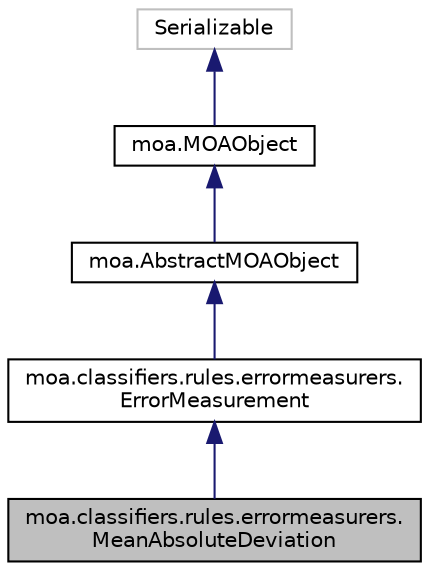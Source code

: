 digraph "moa.classifiers.rules.errormeasurers.MeanAbsoluteDeviation"
{
 // LATEX_PDF_SIZE
  edge [fontname="Helvetica",fontsize="10",labelfontname="Helvetica",labelfontsize="10"];
  node [fontname="Helvetica",fontsize="10",shape=record];
  Node1 [label="moa.classifiers.rules.errormeasurers.\lMeanAbsoluteDeviation",height=0.2,width=0.4,color="black", fillcolor="grey75", style="filled", fontcolor="black",tooltip=" "];
  Node2 -> Node1 [dir="back",color="midnightblue",fontsize="10",style="solid"];
  Node2 [label="moa.classifiers.rules.errormeasurers.\lErrorMeasurement",height=0.2,width=0.4,color="black", fillcolor="white", style="filled",URL="$classmoa_1_1classifiers_1_1rules_1_1errormeasurers_1_1_error_measurement.html",tooltip=" "];
  Node3 -> Node2 [dir="back",color="midnightblue",fontsize="10",style="solid"];
  Node3 [label="moa.AbstractMOAObject",height=0.2,width=0.4,color="black", fillcolor="white", style="filled",URL="$classmoa_1_1_abstract_m_o_a_object.html",tooltip=" "];
  Node4 -> Node3 [dir="back",color="midnightblue",fontsize="10",style="solid"];
  Node4 [label="moa.MOAObject",height=0.2,width=0.4,color="black", fillcolor="white", style="filled",URL="$interfacemoa_1_1_m_o_a_object.html",tooltip=" "];
  Node5 -> Node4 [dir="back",color="midnightblue",fontsize="10",style="solid"];
  Node5 [label="Serializable",height=0.2,width=0.4,color="grey75", fillcolor="white", style="filled",tooltip=" "];
}
